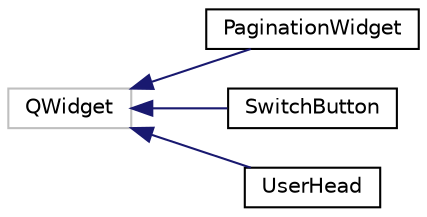 digraph "Graphical Class Hierarchy"
{
 // LATEX_PDF_SIZE
  edge [fontname="Helvetica",fontsize="10",labelfontname="Helvetica",labelfontsize="10"];
  node [fontname="Helvetica",fontsize="10",shape=record];
  rankdir="LR";
  Node2 [label="QWidget",height=0.2,width=0.4,color="grey75", fillcolor="white", style="filled",tooltip=" "];
  Node2 -> Node0 [dir="back",color="midnightblue",fontsize="10",style="solid",fontname="Helvetica"];
  Node0 [label="PaginationWidget",height=0.2,width=0.4,color="black", fillcolor="white", style="filled",URL="$classPaginationWidget.html",tooltip="分页控件"];
  Node2 -> Node4 [dir="back",color="midnightblue",fontsize="10",style="solid",fontname="Helvetica"];
  Node4 [label="SwitchButton",height=0.2,width=0.4,color="black", fillcolor="white", style="filled",URL="$classSwitchButton.html",tooltip=" "];
  Node2 -> Node5 [dir="back",color="midnightblue",fontsize="10",style="solid",fontname="Helvetica"];
  Node5 [label="UserHead",height=0.2,width=0.4,color="black", fillcolor="white", style="filled",URL="$classUserHead.html",tooltip=" "];
}
